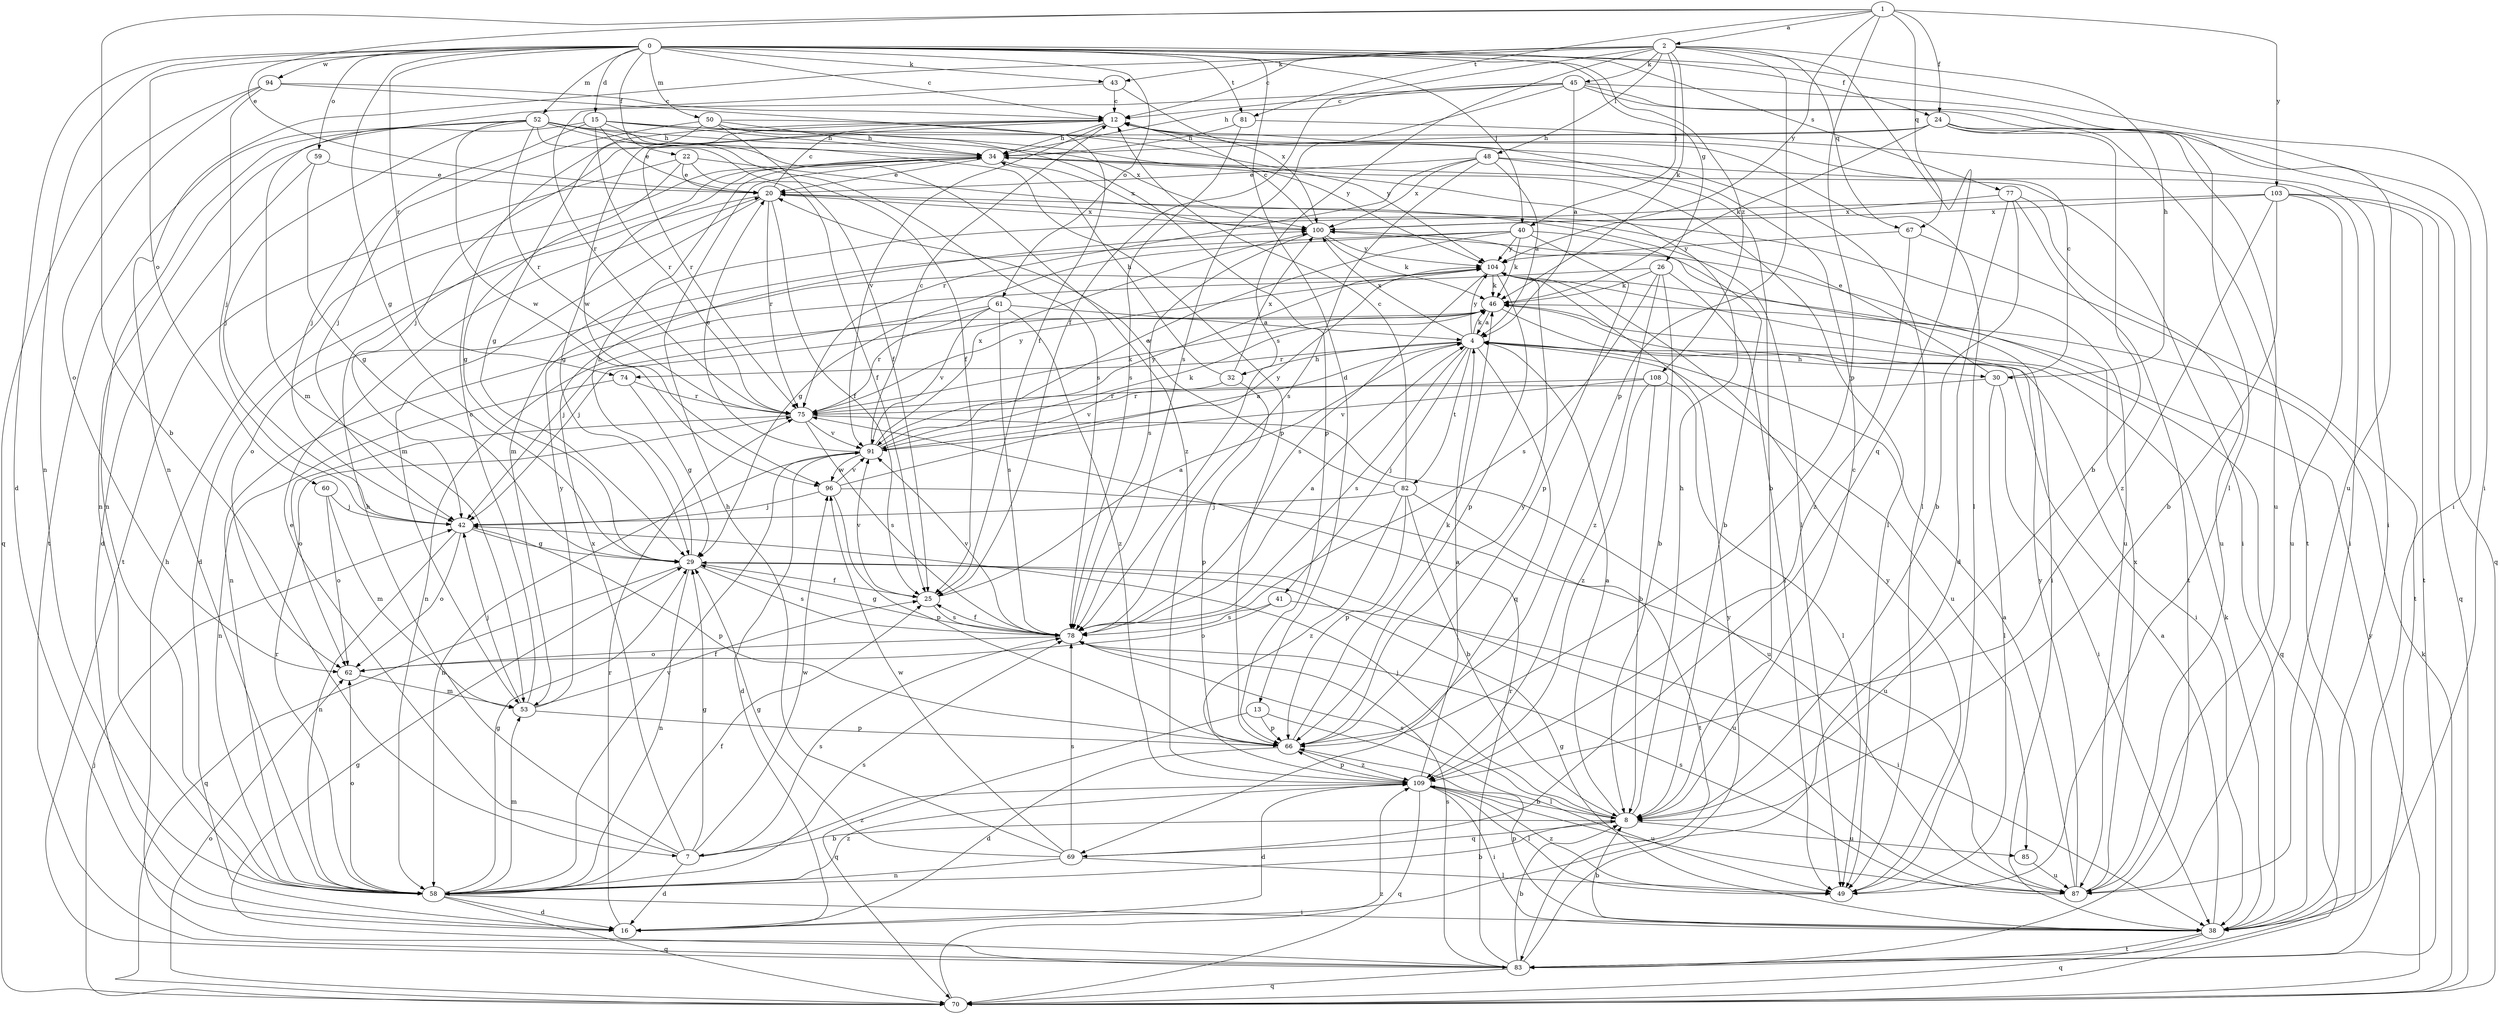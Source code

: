 strict digraph  {
0;
1;
2;
4;
7;
8;
12;
13;
15;
16;
20;
22;
24;
25;
26;
29;
30;
32;
34;
38;
40;
41;
42;
43;
45;
46;
48;
49;
50;
52;
53;
58;
59;
60;
61;
62;
66;
67;
69;
70;
74;
75;
77;
78;
81;
82;
83;
85;
87;
91;
94;
96;
100;
103;
104;
108;
109;
0 -> 12  [label=c];
0 -> 13  [label=d];
0 -> 15  [label=d];
0 -> 16  [label=d];
0 -> 22  [label=f];
0 -> 24  [label=f];
0 -> 26  [label=g];
0 -> 29  [label=g];
0 -> 38  [label=i];
0 -> 40  [label=j];
0 -> 43  [label=k];
0 -> 50  [label=m];
0 -> 52  [label=m];
0 -> 58  [label=n];
0 -> 59  [label=o];
0 -> 60  [label=o];
0 -> 61  [label=o];
0 -> 74  [label=r];
0 -> 77  [label=s];
0 -> 81  [label=t];
0 -> 94  [label=w];
0 -> 108  [label=z];
1 -> 2  [label=a];
1 -> 7  [label=b];
1 -> 20  [label=e];
1 -> 24  [label=f];
1 -> 66  [label=p];
1 -> 67  [label=q];
1 -> 81  [label=t];
1 -> 103  [label=y];
1 -> 104  [label=y];
2 -> 12  [label=c];
2 -> 25  [label=f];
2 -> 30  [label=h];
2 -> 40  [label=j];
2 -> 43  [label=k];
2 -> 45  [label=k];
2 -> 46  [label=k];
2 -> 48  [label=l];
2 -> 58  [label=n];
2 -> 66  [label=p];
2 -> 67  [label=q];
2 -> 69  [label=q];
2 -> 78  [label=s];
4 -> 30  [label=h];
4 -> 32  [label=h];
4 -> 41  [label=j];
4 -> 46  [label=k];
4 -> 69  [label=q];
4 -> 74  [label=r];
4 -> 78  [label=s];
4 -> 82  [label=t];
4 -> 85  [label=u];
4 -> 100  [label=x];
4 -> 104  [label=y];
7 -> 16  [label=d];
7 -> 20  [label=e];
7 -> 29  [label=g];
7 -> 34  [label=h];
7 -> 78  [label=s];
7 -> 96  [label=w];
7 -> 100  [label=x];
7 -> 109  [label=z];
8 -> 4  [label=a];
8 -> 7  [label=b];
8 -> 12  [label=c];
8 -> 34  [label=h];
8 -> 42  [label=j];
8 -> 69  [label=q];
8 -> 78  [label=s];
8 -> 85  [label=u];
12 -> 34  [label=h];
12 -> 49  [label=l];
12 -> 75  [label=r];
12 -> 91  [label=v];
12 -> 96  [label=w];
13 -> 49  [label=l];
13 -> 66  [label=p];
13 -> 70  [label=q];
15 -> 20  [label=e];
15 -> 34  [label=h];
15 -> 42  [label=j];
15 -> 49  [label=l];
15 -> 58  [label=n];
15 -> 66  [label=p];
15 -> 75  [label=r];
15 -> 104  [label=y];
16 -> 75  [label=r];
20 -> 12  [label=c];
20 -> 16  [label=d];
20 -> 25  [label=f];
20 -> 53  [label=m];
20 -> 75  [label=r];
20 -> 87  [label=u];
20 -> 100  [label=x];
22 -> 20  [label=e];
22 -> 25  [label=f];
22 -> 29  [label=g];
22 -> 49  [label=l];
22 -> 83  [label=t];
24 -> 8  [label=b];
24 -> 34  [label=h];
24 -> 42  [label=j];
24 -> 46  [label=k];
24 -> 70  [label=q];
24 -> 83  [label=t];
24 -> 87  [label=u];
25 -> 4  [label=a];
25 -> 78  [label=s];
25 -> 91  [label=v];
26 -> 8  [label=b];
26 -> 46  [label=k];
26 -> 49  [label=l];
26 -> 58  [label=n];
26 -> 78  [label=s];
26 -> 109  [label=z];
29 -> 25  [label=f];
29 -> 34  [label=h];
29 -> 58  [label=n];
29 -> 70  [label=q];
29 -> 78  [label=s];
29 -> 87  [label=u];
30 -> 12  [label=c];
30 -> 20  [label=e];
30 -> 38  [label=i];
30 -> 49  [label=l];
30 -> 75  [label=r];
32 -> 34  [label=h];
32 -> 66  [label=p];
32 -> 91  [label=v];
32 -> 100  [label=x];
34 -> 20  [label=e];
34 -> 29  [label=g];
34 -> 38  [label=i];
34 -> 49  [label=l];
34 -> 100  [label=x];
38 -> 4  [label=a];
38 -> 8  [label=b];
38 -> 29  [label=g];
38 -> 46  [label=k];
38 -> 66  [label=p];
38 -> 70  [label=q];
38 -> 83  [label=t];
40 -> 8  [label=b];
40 -> 29  [label=g];
40 -> 46  [label=k];
40 -> 62  [label=o];
40 -> 66  [label=p];
40 -> 91  [label=v];
40 -> 104  [label=y];
41 -> 38  [label=i];
41 -> 62  [label=o];
41 -> 78  [label=s];
42 -> 29  [label=g];
42 -> 58  [label=n];
42 -> 62  [label=o];
42 -> 66  [label=p];
43 -> 12  [label=c];
43 -> 53  [label=m];
43 -> 100  [label=x];
45 -> 4  [label=a];
45 -> 12  [label=c];
45 -> 34  [label=h];
45 -> 38  [label=i];
45 -> 49  [label=l];
45 -> 75  [label=r];
45 -> 78  [label=s];
45 -> 87  [label=u];
46 -> 4  [label=a];
46 -> 38  [label=i];
46 -> 42  [label=j];
46 -> 58  [label=n];
46 -> 70  [label=q];
48 -> 4  [label=a];
48 -> 8  [label=b];
48 -> 20  [label=e];
48 -> 38  [label=i];
48 -> 75  [label=r];
48 -> 78  [label=s];
48 -> 100  [label=x];
49 -> 104  [label=y];
49 -> 109  [label=z];
50 -> 25  [label=f];
50 -> 29  [label=g];
50 -> 34  [label=h];
50 -> 42  [label=j];
50 -> 66  [label=p];
50 -> 104  [label=y];
52 -> 25  [label=f];
52 -> 34  [label=h];
52 -> 42  [label=j];
52 -> 58  [label=n];
52 -> 75  [label=r];
52 -> 78  [label=s];
52 -> 83  [label=t];
52 -> 96  [label=w];
52 -> 100  [label=x];
52 -> 109  [label=z];
53 -> 12  [label=c];
53 -> 25  [label=f];
53 -> 42  [label=j];
53 -> 66  [label=p];
53 -> 104  [label=y];
58 -> 8  [label=b];
58 -> 16  [label=d];
58 -> 25  [label=f];
58 -> 29  [label=g];
58 -> 38  [label=i];
58 -> 53  [label=m];
58 -> 62  [label=o];
58 -> 70  [label=q];
58 -> 75  [label=r];
58 -> 78  [label=s];
58 -> 91  [label=v];
58 -> 109  [label=z];
59 -> 16  [label=d];
59 -> 20  [label=e];
59 -> 29  [label=g];
60 -> 42  [label=j];
60 -> 53  [label=m];
60 -> 62  [label=o];
61 -> 4  [label=a];
61 -> 42  [label=j];
61 -> 75  [label=r];
61 -> 78  [label=s];
61 -> 91  [label=v];
61 -> 109  [label=z];
62 -> 53  [label=m];
66 -> 16  [label=d];
66 -> 46  [label=k];
66 -> 104  [label=y];
66 -> 109  [label=z];
67 -> 83  [label=t];
67 -> 104  [label=y];
67 -> 109  [label=z];
69 -> 29  [label=g];
69 -> 34  [label=h];
69 -> 49  [label=l];
69 -> 58  [label=n];
69 -> 78  [label=s];
69 -> 96  [label=w];
70 -> 42  [label=j];
70 -> 46  [label=k];
70 -> 62  [label=o];
70 -> 104  [label=y];
70 -> 109  [label=z];
74 -> 29  [label=g];
74 -> 58  [label=n];
74 -> 75  [label=r];
75 -> 46  [label=k];
75 -> 62  [label=o];
75 -> 78  [label=s];
75 -> 87  [label=u];
75 -> 91  [label=v];
75 -> 104  [label=y];
77 -> 8  [label=b];
77 -> 16  [label=d];
77 -> 83  [label=t];
77 -> 87  [label=u];
77 -> 100  [label=x];
78 -> 4  [label=a];
78 -> 25  [label=f];
78 -> 29  [label=g];
78 -> 62  [label=o];
78 -> 91  [label=v];
81 -> 34  [label=h];
81 -> 38  [label=i];
81 -> 78  [label=s];
82 -> 8  [label=b];
82 -> 12  [label=c];
82 -> 20  [label=e];
82 -> 42  [label=j];
82 -> 66  [label=p];
82 -> 83  [label=t];
82 -> 109  [label=z];
83 -> 8  [label=b];
83 -> 29  [label=g];
83 -> 34  [label=h];
83 -> 70  [label=q];
83 -> 75  [label=r];
83 -> 78  [label=s];
83 -> 104  [label=y];
85 -> 87  [label=u];
87 -> 4  [label=a];
87 -> 78  [label=s];
87 -> 100  [label=x];
87 -> 104  [label=y];
91 -> 4  [label=a];
91 -> 12  [label=c];
91 -> 16  [label=d];
91 -> 20  [label=e];
91 -> 46  [label=k];
91 -> 58  [label=n];
91 -> 96  [label=w];
91 -> 100  [label=x];
91 -> 104  [label=y];
94 -> 12  [label=c];
94 -> 25  [label=f];
94 -> 42  [label=j];
94 -> 62  [label=o];
94 -> 70  [label=q];
96 -> 42  [label=j];
96 -> 66  [label=p];
96 -> 87  [label=u];
96 -> 91  [label=v];
96 -> 104  [label=y];
100 -> 12  [label=c];
100 -> 38  [label=i];
100 -> 46  [label=k];
100 -> 78  [label=s];
100 -> 104  [label=y];
103 -> 8  [label=b];
103 -> 53  [label=m];
103 -> 70  [label=q];
103 -> 83  [label=t];
103 -> 87  [label=u];
103 -> 100  [label=x];
103 -> 109  [label=z];
104 -> 46  [label=k];
104 -> 66  [label=p];
104 -> 78  [label=s];
108 -> 8  [label=b];
108 -> 49  [label=l];
108 -> 75  [label=r];
108 -> 91  [label=v];
108 -> 109  [label=z];
109 -> 4  [label=a];
109 -> 8  [label=b];
109 -> 16  [label=d];
109 -> 38  [label=i];
109 -> 49  [label=l];
109 -> 66  [label=p];
109 -> 70  [label=q];
109 -> 87  [label=u];
}
